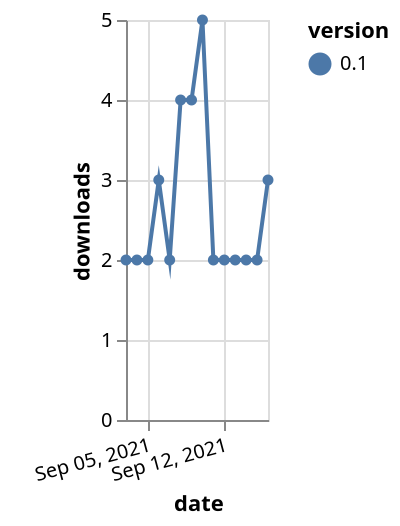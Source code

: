{"$schema": "https://vega.github.io/schema/vega-lite/v5.json", "description": "A simple bar chart with embedded data.", "data": {"values": [{"date": "2021-09-03", "total": 4146, "delta": 2, "version": "0.1"}, {"date": "2021-09-04", "total": 4148, "delta": 2, "version": "0.1"}, {"date": "2021-09-05", "total": 4150, "delta": 2, "version": "0.1"}, {"date": "2021-09-06", "total": 4153, "delta": 3, "version": "0.1"}, {"date": "2021-09-07", "total": 4155, "delta": 2, "version": "0.1"}, {"date": "2021-09-08", "total": 4159, "delta": 4, "version": "0.1"}, {"date": "2021-09-09", "total": 4163, "delta": 4, "version": "0.1"}, {"date": "2021-09-10", "total": 4168, "delta": 5, "version": "0.1"}, {"date": "2021-09-11", "total": 4170, "delta": 2, "version": "0.1"}, {"date": "2021-09-12", "total": 4172, "delta": 2, "version": "0.1"}, {"date": "2021-09-13", "total": 4174, "delta": 2, "version": "0.1"}, {"date": "2021-09-14", "total": 4176, "delta": 2, "version": "0.1"}, {"date": "2021-09-15", "total": 4178, "delta": 2, "version": "0.1"}, {"date": "2021-09-16", "total": 4181, "delta": 3, "version": "0.1"}]}, "width": "container", "mark": {"type": "line", "point": {"filled": true}}, "encoding": {"x": {"field": "date", "type": "temporal", "timeUnit": "yearmonthdate", "title": "date", "axis": {"labelAngle": -15}}, "y": {"field": "delta", "type": "quantitative", "title": "downloads"}, "color": {"field": "version", "type": "nominal"}, "tooltip": {"field": "delta"}}}